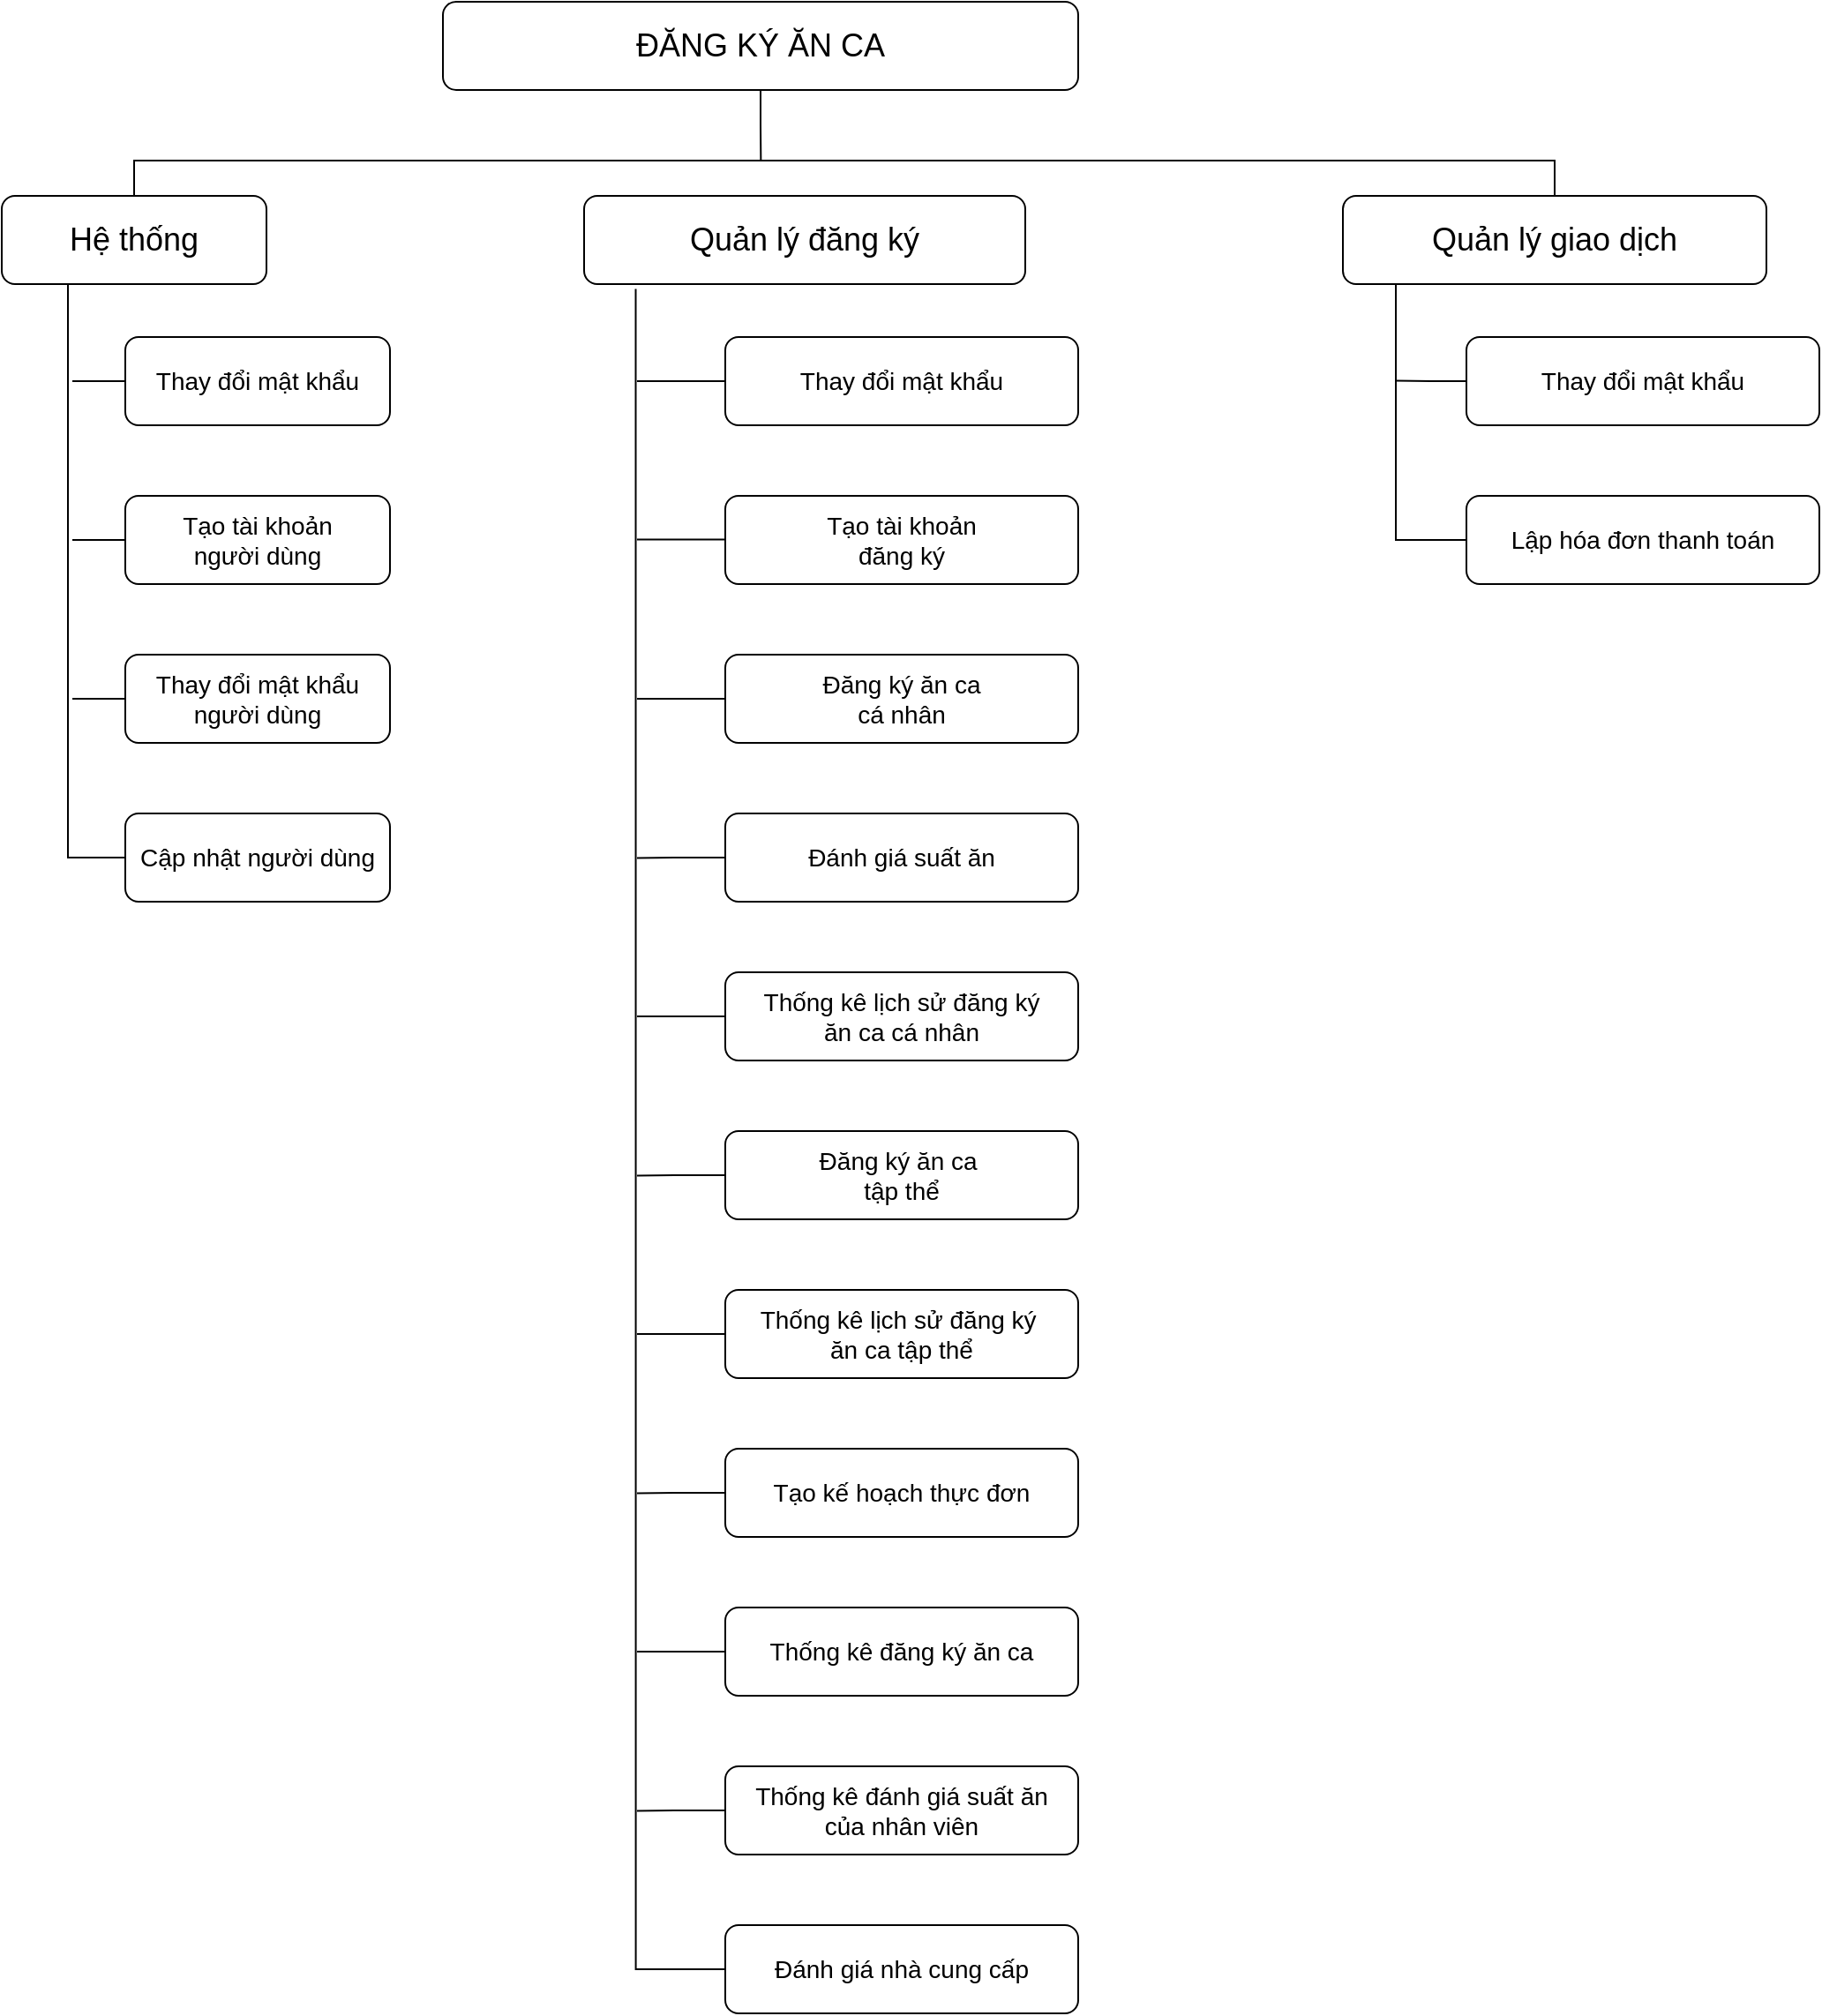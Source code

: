 <mxfile version="13.1.3" type="device"><diagram id="0ytgW0N252A0faM0koaU" name="Page-1"><mxGraphModel dx="1730" dy="908" grid="1" gridSize="10" guides="1" tooltips="1" connect="1" arrows="1" fold="1" page="1" pageScale="1" pageWidth="827" pageHeight="1169" math="0" shadow="0"><root><mxCell id="0"/><mxCell id="1" parent="0"/><mxCell id="ld_0gXDKjcD35ngD_Jok-26" style="edgeStyle=orthogonalEdgeStyle;rounded=0;orthogonalLoop=1;jettySize=auto;html=1;exitX=0.5;exitY=1;exitDx=0;exitDy=0;endArrow=none;endFill=0;" edge="1" parent="1" source="ld_0gXDKjcD35ngD_Jok-1"><mxGeometry relative="1" as="geometry"><mxPoint x="480.176" y="180" as="targetPoint"/></mxGeometry></mxCell><mxCell id="ld_0gXDKjcD35ngD_Jok-1" value="&lt;font style=&quot;font-size: 18px&quot;&gt;ĐĂNG KÝ ĂN CA&lt;/font&gt;" style="rounded=1;whiteSpace=wrap;html=1;" vertex="1" parent="1"><mxGeometry x="300" y="90" width="360" height="50" as="geometry"/></mxCell><mxCell id="ld_0gXDKjcD35ngD_Jok-25" style="edgeStyle=orthogonalEdgeStyle;rounded=0;orthogonalLoop=1;jettySize=auto;html=1;exitX=0.5;exitY=0;exitDx=0;exitDy=0;entryX=0.5;entryY=0;entryDx=0;entryDy=0;endArrow=none;endFill=0;" edge="1" parent="1" source="ld_0gXDKjcD35ngD_Jok-2" target="ld_0gXDKjcD35ngD_Jok-4"><mxGeometry relative="1" as="geometry"/></mxCell><mxCell id="ld_0gXDKjcD35ngD_Jok-27" style="edgeStyle=orthogonalEdgeStyle;rounded=0;orthogonalLoop=1;jettySize=auto;html=1;exitX=0.25;exitY=1;exitDx=0;exitDy=0;entryX=0;entryY=0.5;entryDx=0;entryDy=0;endArrow=none;endFill=0;" edge="1" parent="1" source="ld_0gXDKjcD35ngD_Jok-2" target="ld_0gXDKjcD35ngD_Jok-8"><mxGeometry relative="1" as="geometry"/></mxCell><mxCell id="ld_0gXDKjcD35ngD_Jok-2" value="&lt;font style=&quot;font-size: 18px&quot;&gt;Hệ thống&lt;/font&gt;" style="rounded=1;whiteSpace=wrap;html=1;" vertex="1" parent="1"><mxGeometry x="50" y="200" width="150" height="50" as="geometry"/></mxCell><mxCell id="ld_0gXDKjcD35ngD_Jok-3" value="&lt;font style=&quot;font-size: 18px&quot;&gt;Quản lý đăng ký&lt;/font&gt;" style="rounded=1;whiteSpace=wrap;html=1;" vertex="1" parent="1"><mxGeometry x="380" y="200" width="250" height="50" as="geometry"/></mxCell><mxCell id="ld_0gXDKjcD35ngD_Jok-4" value="&lt;font style=&quot;font-size: 18px&quot;&gt;Quản lý giao dịch&lt;/font&gt;" style="rounded=1;whiteSpace=wrap;html=1;" vertex="1" parent="1"><mxGeometry x="810" y="200" width="240" height="50" as="geometry"/></mxCell><mxCell id="ld_0gXDKjcD35ngD_Jok-31" style="edgeStyle=orthogonalEdgeStyle;rounded=0;orthogonalLoop=1;jettySize=auto;html=1;exitX=0;exitY=0.5;exitDx=0;exitDy=0;endArrow=none;endFill=0;" edge="1" parent="1" source="ld_0gXDKjcD35ngD_Jok-5"><mxGeometry relative="1" as="geometry"><mxPoint x="90" y="305" as="targetPoint"/></mxGeometry></mxCell><mxCell id="ld_0gXDKjcD35ngD_Jok-5" value="&lt;font style=&quot;font-size: 14px&quot;&gt;Thay đổi mật khẩu&lt;/font&gt;&lt;span style=&quot;color: rgba(0 , 0 , 0 , 0) ; font-family: monospace ; font-size: 0px&quot;&gt;%3CmxGraphModel%3E%3Croot%3E%3CmxCell%20id%3D%220%22%2F%3E%3CmxCell%20id%3D%221%22%20parent%3D%220%22%2F%3E%3CmxCell%20id%3D%222%22%20value%3D%22%26lt%3Bfont%20style%3D%26quot%3Bfont-size%3A%2018px%26quot%3B%26gt%3BQu%E1%BA%A3n%20l%C3%BD%20%C4%91%C4%83ng%20k%C3%BD%26lt%3B%2Ffont%26gt%3B%22%20style%3D%22rounded%3D1%3BwhiteSpace%3Dwrap%3Bhtml%3D1%3B%22%20vertex%3D%221%22%20parent%3D%221%22%3E%3CmxGeometry%20x%3D%22380%22%20y%3D%22200%22%20width%3D%22250%22%20height%3D%2250%22%20as%3D%22geometry%22%2F%3E%3C%2FmxCell%3E%3C%2Froot%3E%3C%2FmxGraphModel%3E&lt;/span&gt;" style="rounded=1;whiteSpace=wrap;html=1;" vertex="1" parent="1"><mxGeometry x="120" y="280" width="150" height="50" as="geometry"/></mxCell><mxCell id="ld_0gXDKjcD35ngD_Jok-32" style="edgeStyle=orthogonalEdgeStyle;rounded=0;orthogonalLoop=1;jettySize=auto;html=1;exitX=0;exitY=0.5;exitDx=0;exitDy=0;endArrow=none;endFill=0;" edge="1" parent="1" source="ld_0gXDKjcD35ngD_Jok-6"><mxGeometry relative="1" as="geometry"><mxPoint x="90" y="395.286" as="targetPoint"/></mxGeometry></mxCell><mxCell id="ld_0gXDKjcD35ngD_Jok-6" value="&lt;span style=&quot;font-size: 14px&quot;&gt;Tạo tài khoản &lt;br&gt;người dùng&lt;/span&gt;&lt;span style=&quot;color: rgba(0 , 0 , 0 , 0) ; font-family: monospace ; font-size: 0px&quot;&gt;%3CmxGraphModel%3E%3Croot%3E%3CmxCell%20id%3D%220%22%2F%3E%3CmxCell%20id%3D%221%22%20parent%3D%220%22%2F%3E%3CmxCell%20id%3D%222%22%20value%3D%22%26lt%3Bfont%20style%3D%26quot%3Bfont-size%3A%2014px%26quot%3B%26gt%3BThay%20%C4%91%E1%BB%95i%20m%E1%BA%ADt%20kh%E1%BA%A9u%26lt%3B%2Ffont%26gt%3B%26lt%3Bspan%20style%3D%26quot%3Bcolor%3A%20rgba(0%20%2C%200%20%2C%200%20%2C%200)%20%3B%20font-family%3A%20monospace%20%3B%20font-size%3A%200px%26quot%3B%26gt%3B%253CmxGraphModel%253E%253Croot%253E%253CmxCell%2520id%253D%25220%2522%252F%253E%253CmxCell%2520id%253D%25221%2522%2520parent%253D%25220%2522%252F%253E%253CmxCell%2520id%253D%25222%2522%2520value%253D%2522%2526lt%253Bfont%2520style%253D%2526quot%253Bfont-size%253A%252018px%2526quot%253B%2526gt%253BQu%25E1%25BA%25A3n%2520l%25C3%25BD%2520%25C4%2591%25C4%2583ng%2520k%25C3%25BD%2526lt%253B%252Ffont%2526gt%253B%2522%2520style%253D%2522rounded%253D1%253BwhiteSpace%253Dwrap%253Bhtml%253D1%253B%2522%2520vertex%253D%25221%2522%2520parent%253D%25221%2522%253E%253CmxGeometry%2520x%253D%2522380%2522%2520y%253D%2522200%2522%2520width%253D%2522250%2522%2520height%253D%252250%2522%2520as%253D%2522geometry%2522%252F%253E%253C%252FmxCell%253E%253C%252Froot%253E%253C%252FmxGraphModel%253E%26lt%3B%2Fspan%26gt%3B%22%20style%3D%22rounded%3D1%3BwhiteSpace%3Dwrap%3Bhtml%3D1%3B%22%20vertex%3D%221%22%20parent%3D%221%22%3E%3CmxGeometry%20x%3D%2290%22%20y%3D%22280%22%20width%3D%22150%22%20height%3D%2250%22%20as%3D%22geometry%22%2F%3E%3C%2FmxCell%3E%3C%2Froot%3E%3C%2FmxGraphModel%3E&lt;/span&gt;" style="rounded=1;whiteSpace=wrap;html=1;" vertex="1" parent="1"><mxGeometry x="120" y="370" width="150" height="50" as="geometry"/></mxCell><mxCell id="ld_0gXDKjcD35ngD_Jok-33" style="edgeStyle=orthogonalEdgeStyle;rounded=0;orthogonalLoop=1;jettySize=auto;html=1;exitX=0;exitY=0.5;exitDx=0;exitDy=0;endArrow=none;endFill=0;" edge="1" parent="1" source="ld_0gXDKjcD35ngD_Jok-7"><mxGeometry relative="1" as="geometry"><mxPoint x="90" y="485" as="targetPoint"/></mxGeometry></mxCell><mxCell id="ld_0gXDKjcD35ngD_Jok-7" value="&lt;span style=&quot;font-size: 14px&quot;&gt;Thay đổi mật khẩu người dùng&lt;/span&gt;" style="rounded=1;whiteSpace=wrap;html=1;" vertex="1" parent="1"><mxGeometry x="120" y="460" width="150" height="50" as="geometry"/></mxCell><mxCell id="ld_0gXDKjcD35ngD_Jok-8" value="&lt;span style=&quot;font-size: 14px&quot;&gt;Cập nhật người dùng&lt;/span&gt;" style="rounded=1;whiteSpace=wrap;html=1;" vertex="1" parent="1"><mxGeometry x="120" y="550" width="150" height="50" as="geometry"/></mxCell><mxCell id="ld_0gXDKjcD35ngD_Jok-34" style="edgeStyle=orthogonalEdgeStyle;rounded=0;orthogonalLoop=1;jettySize=auto;html=1;exitX=0;exitY=0.5;exitDx=0;exitDy=0;endArrow=none;endFill=0;" edge="1" parent="1" source="ld_0gXDKjcD35ngD_Jok-9"><mxGeometry relative="1" as="geometry"><mxPoint x="410" y="305" as="targetPoint"/></mxGeometry></mxCell><mxCell id="ld_0gXDKjcD35ngD_Jok-9" value="&lt;font style=&quot;font-size: 14px&quot;&gt;Thay đổi mật khẩu&lt;/font&gt;&lt;span style=&quot;color: rgba(0 , 0 , 0 , 0) ; font-family: monospace ; font-size: 0px&quot;&gt;%3CmxGraphModel%3E%3Croot%3E%3CmxCell%20id%3D%220%22%2F%3E%3CmxCell%20id%3D%221%22%20parent%3D%220%22%2F%3E%3CmxCell%20id%3D%222%22%20value%3D%22%26lt%3Bfont%20style%3D%26quot%3Bfont-size%3A%2018px%26quot%3B%26gt%3BQu%E1%BA%A3n%20l%C3%BD%20%C4%91%C4%83ng%20k%C3%BD%26lt%3B%2Ffont%26gt%3B%22%20style%3D%22rounded%3D1%3BwhiteSpace%3Dwrap%3Bhtml%3D1%3B%22%20vertex%3D%221%22%20parent%3D%221%22%3E%3CmxGeometry%20x%3D%22380%22%20y%3D%22200%22%20width%3D%22250%22%20height%3D%2250%22%20as%3D%22geometry%22%2F%3E%3C%2FmxCell%3E%3C%2Froot%3E%3C%2FmxGraphModel%3E&lt;/span&gt;" style="rounded=1;whiteSpace=wrap;html=1;" vertex="1" parent="1"><mxGeometry x="460" y="280" width="200" height="50" as="geometry"/></mxCell><mxCell id="ld_0gXDKjcD35ngD_Jok-10" value="&lt;span style=&quot;font-size: 14px&quot;&gt;Tạo tài khoản &lt;br&gt;&lt;/span&gt;&lt;span style=&quot;font-size: 14px&quot;&gt;đăng ký&lt;/span&gt;&lt;span style=&quot;color: rgba(0 , 0 , 0 , 0) ; font-family: monospace ; font-size: 0px&quot;&gt;%3CmxGraphModel%3E%3Croot%3E%3CmxCell%20id%3D%220%22%2F%3E%3CmxCell%20id%3D%221%22%20parent%3D%220%22%2F%3E%3CmxCell%20id%3D%222%22%20value%3D%22%26lt%3Bfont%20style%3D%26quot%3Bfont-size%3A%2014px%26quot%3B%26gt%3BThay%20%C4%91%E1%BB%95i%20m%E1%BA%ADt%20kh%E1%BA%A9u%26lt%3B%2Ffont%26gt%3B%26lt%3Bspan%20style%3D%26quot%3Bcolor%3A%20rgba(0%20%2C%200%20%2C%200%20%2C%200)%20%3B%20font-family%3A%20monospace%20%3B%20font-size%3A%200px%26quot%3B%26gt%3B%253CmxGraphModel%253E%253Croot%253E%253CmxCell%2520id%253D%25220%2522%252F%253E%253CmxCell%2520id%253D%25221%2522%2520parent%253D%25220%2522%252F%253E%253CmxCell%2520id%253D%25222%2522%2520value%253D%2522%2526lt%253Bfont%2520style%253D%2526quot%253Bfont-size%253A%252018px%2526quot%253B%2526gt%253BQu%25E1%25BA%25A3n%2520l%25C3%25BD%2520%25C4%2591%25C4%2583ng%2520k%25C3%25BD%2526lt%253B%252Ffont%2526gt%253B%2522%2520style%253D%2522rounded%253D1%253BwhiteSpace%253Dwrap%253Bhtml%253D1%253B%2522%2520vertex%253D%25221%2522%2520parent%253D%25221%2522%253E%253CmxGeometry%2520x%253D%2522380%2522%2520y%253D%2522200%2522%2520width%253D%2522250%2522%2520height%253D%252250%2522%2520as%253D%2522geometry%2522%252F%253E%253C%252FmxCell%253E%253C%252Froot%253E%253C%252FmxGraphModel%253E%26lt%3B%2Fspan%26gt%3B%22%20style%3D%22rounded%3D1%3BwhiteSpace%3Dwrap%3Bhtml%3D1%3B%22%20vertex%3D%221%22%20parent%3D%221%22%3E%3CmxGeometry%20x%3D%2290%22%20y%3D%22280%22%20width%3D%22150%22%20height%3D%2250%22%20as%3D%22geometry%22%2F%3E%3C%2FmxCell%3E%3C%2Froot%3E%3C%2FmxGraphModel%3E&lt;/span&gt;" style="rounded=1;whiteSpace=wrap;html=1;" vertex="1" parent="1"><mxGeometry x="460" y="370" width="200" height="50" as="geometry"/></mxCell><mxCell id="ld_0gXDKjcD35ngD_Jok-41" style="edgeStyle=orthogonalEdgeStyle;rounded=0;orthogonalLoop=1;jettySize=auto;html=1;exitX=0;exitY=0.5;exitDx=0;exitDy=0;endArrow=none;endFill=0;" edge="1" parent="1" source="ld_0gXDKjcD35ngD_Jok-11"><mxGeometry relative="1" as="geometry"><mxPoint x="410" y="485" as="targetPoint"/></mxGeometry></mxCell><mxCell id="ld_0gXDKjcD35ngD_Jok-11" value="&lt;span style=&quot;font-size: 14px&quot;&gt;Đăng ký ăn ca&lt;br&gt;cá nhân&lt;br&gt;&lt;/span&gt;" style="rounded=1;whiteSpace=wrap;html=1;" vertex="1" parent="1"><mxGeometry x="460" y="460" width="200" height="50" as="geometry"/></mxCell><mxCell id="ld_0gXDKjcD35ngD_Jok-42" style="edgeStyle=orthogonalEdgeStyle;rounded=0;orthogonalLoop=1;jettySize=auto;html=1;exitX=0;exitY=0.5;exitDx=0;exitDy=0;endArrow=none;endFill=0;" edge="1" parent="1" source="ld_0gXDKjcD35ngD_Jok-12"><mxGeometry relative="1" as="geometry"><mxPoint x="410" y="575.286" as="targetPoint"/></mxGeometry></mxCell><mxCell id="ld_0gXDKjcD35ngD_Jok-12" value="&lt;span style=&quot;font-size: 14px&quot;&gt;Đánh giá suất ăn&lt;/span&gt;" style="rounded=1;whiteSpace=wrap;html=1;" vertex="1" parent="1"><mxGeometry x="460" y="550" width="200" height="50" as="geometry"/></mxCell><mxCell id="ld_0gXDKjcD35ngD_Jok-44" style="edgeStyle=orthogonalEdgeStyle;rounded=0;orthogonalLoop=1;jettySize=auto;html=1;exitX=0;exitY=0.5;exitDx=0;exitDy=0;endArrow=none;endFill=0;" edge="1" parent="1" source="ld_0gXDKjcD35ngD_Jok-13"><mxGeometry relative="1" as="geometry"><mxPoint x="410" y="665" as="targetPoint"/></mxGeometry></mxCell><mxCell id="ld_0gXDKjcD35ngD_Jok-13" value="&lt;span style=&quot;font-size: 14px&quot;&gt;Thống kê lịch sử đăng ký &lt;br&gt;ăn ca cá nhân&lt;/span&gt;" style="rounded=1;whiteSpace=wrap;html=1;" vertex="1" parent="1"><mxGeometry x="460" y="640" width="200" height="50" as="geometry"/></mxCell><mxCell id="ld_0gXDKjcD35ngD_Jok-45" style="edgeStyle=orthogonalEdgeStyle;rounded=0;orthogonalLoop=1;jettySize=auto;html=1;exitX=0;exitY=0.5;exitDx=0;exitDy=0;endArrow=none;endFill=0;" edge="1" parent="1" source="ld_0gXDKjcD35ngD_Jok-14"><mxGeometry relative="1" as="geometry"><mxPoint x="410" y="755.286" as="targetPoint"/></mxGeometry></mxCell><mxCell id="ld_0gXDKjcD35ngD_Jok-14" value="&lt;span style=&quot;font-size: 14px&quot;&gt;Đăng ký ăn ca&amp;nbsp;&lt;br&gt;tập thể&lt;br&gt;&lt;/span&gt;" style="rounded=1;whiteSpace=wrap;html=1;" vertex="1" parent="1"><mxGeometry x="460" y="730" width="200" height="50" as="geometry"/></mxCell><mxCell id="ld_0gXDKjcD35ngD_Jok-46" style="edgeStyle=orthogonalEdgeStyle;rounded=0;orthogonalLoop=1;jettySize=auto;html=1;exitX=0;exitY=0.5;exitDx=0;exitDy=0;endArrow=none;endFill=0;" edge="1" parent="1" source="ld_0gXDKjcD35ngD_Jok-15"><mxGeometry relative="1" as="geometry"><mxPoint x="410" y="845" as="targetPoint"/></mxGeometry></mxCell><mxCell id="ld_0gXDKjcD35ngD_Jok-15" value="&lt;span style=&quot;font-size: 14px&quot;&gt;Thống kê lịch sử đăng ký&amp;nbsp;&lt;/span&gt;&lt;br style=&quot;font-size: 14px&quot;&gt;&lt;span style=&quot;font-size: 14px&quot;&gt;ăn ca tập thể&lt;/span&gt;" style="rounded=1;whiteSpace=wrap;html=1;" vertex="1" parent="1"><mxGeometry x="460" y="820" width="200" height="50" as="geometry"/></mxCell><mxCell id="ld_0gXDKjcD35ngD_Jok-47" style="edgeStyle=orthogonalEdgeStyle;rounded=0;orthogonalLoop=1;jettySize=auto;html=1;exitX=0;exitY=0.5;exitDx=0;exitDy=0;endArrow=none;endFill=0;" edge="1" parent="1" source="ld_0gXDKjcD35ngD_Jok-16"><mxGeometry relative="1" as="geometry"><mxPoint x="410" y="935.286" as="targetPoint"/></mxGeometry></mxCell><mxCell id="ld_0gXDKjcD35ngD_Jok-16" value="&lt;span style=&quot;font-size: 14px&quot;&gt;Tạo kế hoạch thực đơn&lt;/span&gt;" style="rounded=1;whiteSpace=wrap;html=1;" vertex="1" parent="1"><mxGeometry x="460" y="910" width="200" height="50" as="geometry"/></mxCell><mxCell id="ld_0gXDKjcD35ngD_Jok-48" style="edgeStyle=orthogonalEdgeStyle;rounded=0;orthogonalLoop=1;jettySize=auto;html=1;exitX=0;exitY=0.5;exitDx=0;exitDy=0;endArrow=none;endFill=0;" edge="1" parent="1" source="ld_0gXDKjcD35ngD_Jok-17"><mxGeometry relative="1" as="geometry"><mxPoint x="410" y="1025" as="targetPoint"/></mxGeometry></mxCell><mxCell id="ld_0gXDKjcD35ngD_Jok-17" value="&lt;span style=&quot;font-size: 14px&quot;&gt;Thống kê đăng ký ăn ca&lt;br&gt;&lt;/span&gt;" style="rounded=1;whiteSpace=wrap;html=1;" vertex="1" parent="1"><mxGeometry x="460" y="1000" width="200" height="50" as="geometry"/></mxCell><mxCell id="ld_0gXDKjcD35ngD_Jok-49" style="edgeStyle=orthogonalEdgeStyle;rounded=0;orthogonalLoop=1;jettySize=auto;html=1;exitX=0;exitY=0.5;exitDx=0;exitDy=0;endArrow=none;endFill=0;" edge="1" parent="1" source="ld_0gXDKjcD35ngD_Jok-18"><mxGeometry relative="1" as="geometry"><mxPoint x="410" y="1115.286" as="targetPoint"/></mxGeometry></mxCell><mxCell id="ld_0gXDKjcD35ngD_Jok-18" value="&lt;span style=&quot;font-size: 14px&quot;&gt;Thống kê đánh giá suất ăn &lt;br&gt;của nhân viên&lt;/span&gt;" style="rounded=1;whiteSpace=wrap;html=1;" vertex="1" parent="1"><mxGeometry x="460" y="1090" width="200" height="50" as="geometry"/></mxCell><mxCell id="ld_0gXDKjcD35ngD_Jok-43" style="edgeStyle=orthogonalEdgeStyle;rounded=0;orthogonalLoop=1;jettySize=auto;html=1;exitX=0;exitY=0.5;exitDx=0;exitDy=0;entryX=0.117;entryY=1.056;entryDx=0;entryDy=0;entryPerimeter=0;endArrow=none;endFill=0;" edge="1" parent="1" source="ld_0gXDKjcD35ngD_Jok-19" target="ld_0gXDKjcD35ngD_Jok-3"><mxGeometry relative="1" as="geometry"/></mxCell><mxCell id="ld_0gXDKjcD35ngD_Jok-19" value="&lt;span style=&quot;font-size: 14px&quot;&gt;Đánh giá nhà cung cấp&lt;/span&gt;" style="rounded=1;whiteSpace=wrap;html=1;" vertex="1" parent="1"><mxGeometry x="460" y="1180" width="200" height="50" as="geometry"/></mxCell><mxCell id="ld_0gXDKjcD35ngD_Jok-50" style="edgeStyle=orthogonalEdgeStyle;rounded=0;orthogonalLoop=1;jettySize=auto;html=1;exitX=0;exitY=0.5;exitDx=0;exitDy=0;endArrow=none;endFill=0;" edge="1" parent="1" source="ld_0gXDKjcD35ngD_Jok-20"><mxGeometry relative="1" as="geometry"><mxPoint x="840" y="304.69" as="targetPoint"/></mxGeometry></mxCell><mxCell id="ld_0gXDKjcD35ngD_Jok-20" value="&lt;font style=&quot;font-size: 14px&quot;&gt;Thay đổi mật khẩu&lt;/font&gt;&lt;span style=&quot;color: rgba(0 , 0 , 0 , 0) ; font-family: monospace ; font-size: 0px&quot;&gt;%3CmxGraphModel%3E%3Croot%3E%3CmxCell%20id%3D%220%22%2F%3E%3CmxCell%20id%3D%221%22%20parent%3D%220%22%2F%3E%3CmxCell%20id%3D%222%22%20value%3D%22%26lt%3Bfont%20style%3D%26quot%3Bfont-size%3A%2018px%26quot%3B%26gt%3BQu%E1%BA%A3n%20l%C3%BD%20%C4%91%C4%83ng%20k%C3%BD%26lt%3B%2Ffont%26gt%3B%22%20style%3D%22rounded%3D1%3BwhiteSpace%3Dwrap%3Bhtml%3D1%3B%22%20vertex%3D%221%22%20parent%3D%221%22%3E%3CmxGeometry%20x%3D%22380%22%20y%3D%22200%22%20width%3D%22250%22%20height%3D%2250%22%20as%3D%22geometry%22%2F%3E%3C%2FmxCell%3E%3C%2Froot%3E%3C%2FmxGraphModel%3E&lt;/span&gt;" style="rounded=1;whiteSpace=wrap;html=1;" vertex="1" parent="1"><mxGeometry x="880" y="280" width="200" height="50" as="geometry"/></mxCell><mxCell id="ld_0gXDKjcD35ngD_Jok-30" style="edgeStyle=orthogonalEdgeStyle;rounded=0;orthogonalLoop=1;jettySize=auto;html=1;exitX=0;exitY=0.5;exitDx=0;exitDy=0;entryX=0.125;entryY=1;entryDx=0;entryDy=0;entryPerimeter=0;endArrow=none;endFill=0;" edge="1" parent="1" source="ld_0gXDKjcD35ngD_Jok-21" target="ld_0gXDKjcD35ngD_Jok-4"><mxGeometry relative="1" as="geometry"/></mxCell><mxCell id="ld_0gXDKjcD35ngD_Jok-21" value="&lt;span style=&quot;font-size: 14px&quot;&gt;Lập hóa đơn thanh toán&lt;/span&gt;" style="rounded=1;whiteSpace=wrap;html=1;" vertex="1" parent="1"><mxGeometry x="880" y="370" width="200" height="50" as="geometry"/></mxCell><mxCell id="ld_0gXDKjcD35ngD_Jok-38" style="edgeStyle=orthogonalEdgeStyle;rounded=0;orthogonalLoop=1;jettySize=auto;html=1;exitX=0;exitY=0.5;exitDx=0;exitDy=0;endArrow=none;endFill=0;" edge="1" parent="1"><mxGeometry relative="1" as="geometry"><mxPoint x="410" y="394.71" as="targetPoint"/><mxPoint x="460" y="394.71" as="sourcePoint"/></mxGeometry></mxCell></root></mxGraphModel></diagram></mxfile>